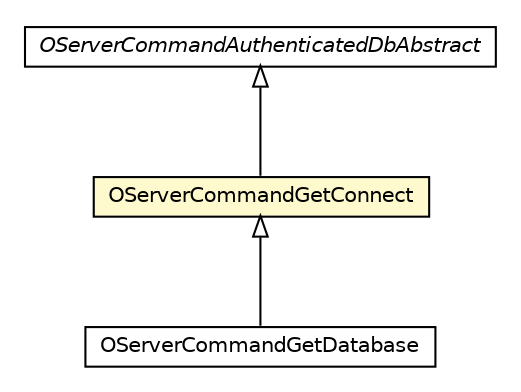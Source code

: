 #!/usr/local/bin/dot
#
# Class diagram 
# Generated by UMLGraph version R5_6-24-gf6e263 (http://www.umlgraph.org/)
#

digraph G {
	edge [fontname="Helvetica",fontsize=10,labelfontname="Helvetica",labelfontsize=10];
	node [fontname="Helvetica",fontsize=10,shape=plaintext];
	nodesep=0.25;
	ranksep=0.5;
	// com.orientechnologies.orient.server.network.protocol.http.command.get.OServerCommandGetDatabase
	c6496951 [label=<<table title="com.orientechnologies.orient.server.network.protocol.http.command.get.OServerCommandGetDatabase" border="0" cellborder="1" cellspacing="0" cellpadding="2" port="p" href="./OServerCommandGetDatabase.html">
		<tr><td><table border="0" cellspacing="0" cellpadding="1">
<tr><td align="center" balign="center"> OServerCommandGetDatabase </td></tr>
		</table></td></tr>
		</table>>, URL="./OServerCommandGetDatabase.html", fontname="Helvetica", fontcolor="black", fontsize=10.0];
	// com.orientechnologies.orient.server.network.protocol.http.command.get.OServerCommandGetConnect
	c6496968 [label=<<table title="com.orientechnologies.orient.server.network.protocol.http.command.get.OServerCommandGetConnect" border="0" cellborder="1" cellspacing="0" cellpadding="2" port="p" bgcolor="lemonChiffon" href="./OServerCommandGetConnect.html">
		<tr><td><table border="0" cellspacing="0" cellpadding="1">
<tr><td align="center" balign="center"> OServerCommandGetConnect </td></tr>
		</table></td></tr>
		</table>>, URL="./OServerCommandGetConnect.html", fontname="Helvetica", fontcolor="black", fontsize=10.0];
	// com.orientechnologies.orient.server.network.protocol.http.command.OServerCommandAuthenticatedDbAbstract
	c6496970 [label=<<table title="com.orientechnologies.orient.server.network.protocol.http.command.OServerCommandAuthenticatedDbAbstract" border="0" cellborder="1" cellspacing="0" cellpadding="2" port="p" href="../OServerCommandAuthenticatedDbAbstract.html">
		<tr><td><table border="0" cellspacing="0" cellpadding="1">
<tr><td align="center" balign="center"><font face="Helvetica-Oblique"> OServerCommandAuthenticatedDbAbstract </font></td></tr>
		</table></td></tr>
		</table>>, URL="../OServerCommandAuthenticatedDbAbstract.html", fontname="Helvetica", fontcolor="black", fontsize=10.0];
	//com.orientechnologies.orient.server.network.protocol.http.command.get.OServerCommandGetDatabase extends com.orientechnologies.orient.server.network.protocol.http.command.get.OServerCommandGetConnect
	c6496968:p -> c6496951:p [dir=back,arrowtail=empty];
	//com.orientechnologies.orient.server.network.protocol.http.command.get.OServerCommandGetConnect extends com.orientechnologies.orient.server.network.protocol.http.command.OServerCommandAuthenticatedDbAbstract
	c6496970:p -> c6496968:p [dir=back,arrowtail=empty];
}

